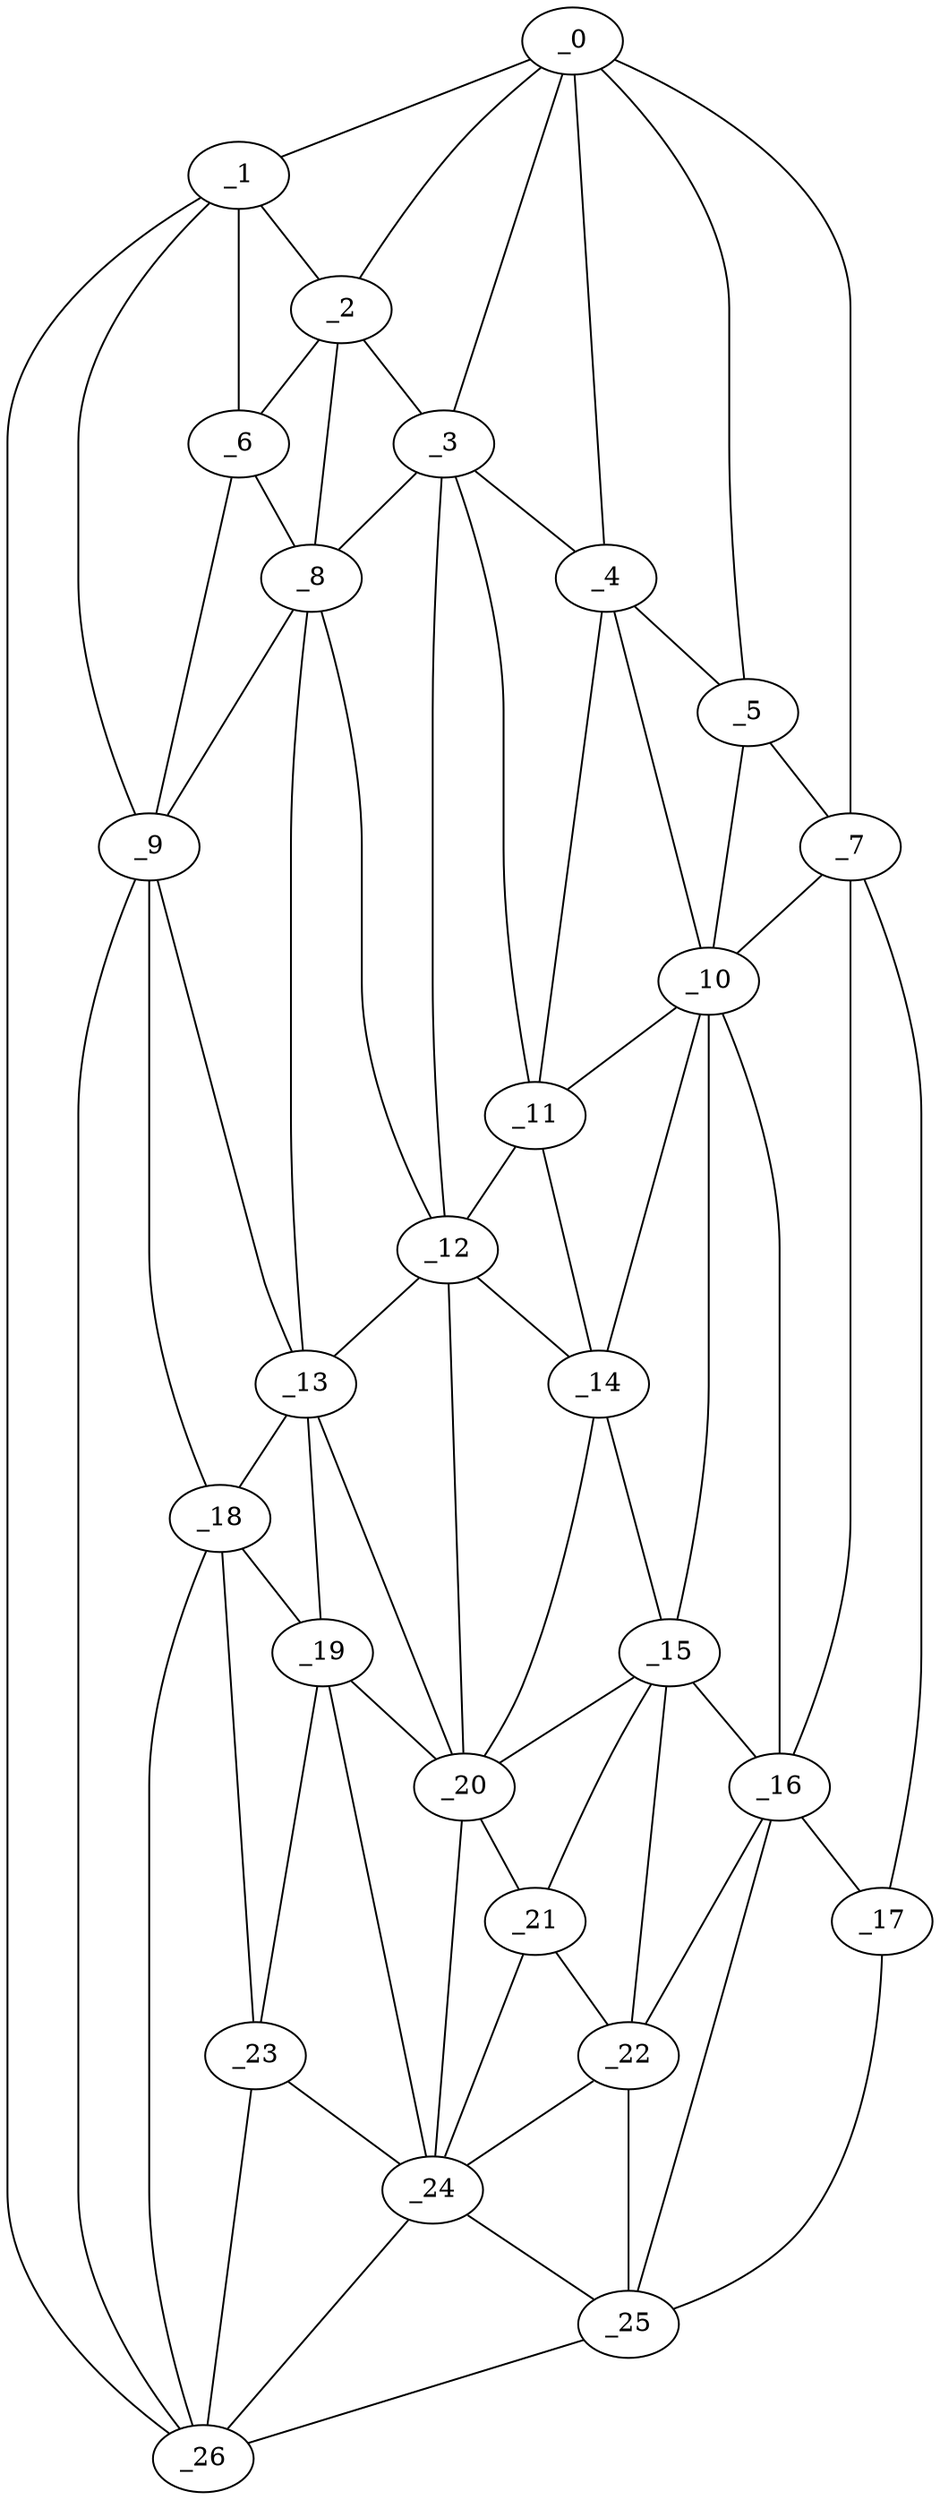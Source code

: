 graph "obj22__170.gxl" {
	_0	 [x=37,
		y=122];
	_1	 [x=40,
		y=10];
	_0 -- _1	 [valence=1];
	_2	 [x=45,
		y=70];
	_0 -- _2	 [valence=1];
	_3	 [x=45,
		y=83];
	_0 -- _3	 [valence=2];
	_4	 [x=45,
		y=92];
	_0 -- _4	 [valence=2];
	_5	 [x=45,
		y=102];
	_0 -- _5	 [valence=2];
	_7	 [x=56,
		y=126];
	_0 -- _7	 [valence=1];
	_1 -- _2	 [valence=1];
	_6	 [x=48,
		y=60];
	_1 -- _6	 [valence=1];
	_9	 [x=63,
		y=61];
	_1 -- _9	 [valence=2];
	_26	 [x=95,
		y=10];
	_1 -- _26	 [valence=1];
	_2 -- _3	 [valence=2];
	_2 -- _6	 [valence=2];
	_8	 [x=59,
		y=72];
	_2 -- _8	 [valence=1];
	_3 -- _4	 [valence=2];
	_3 -- _8	 [valence=2];
	_11	 [x=66,
		y=92];
	_3 -- _11	 [valence=1];
	_12	 [x=67,
		y=81];
	_3 -- _12	 [valence=1];
	_4 -- _5	 [valence=2];
	_10	 [x=65,
		y=103];
	_4 -- _10	 [valence=1];
	_4 -- _11	 [valence=2];
	_5 -- _7	 [valence=2];
	_5 -- _10	 [valence=2];
	_6 -- _8	 [valence=1];
	_6 -- _9	 [valence=2];
	_7 -- _10	 [valence=2];
	_16	 [x=77,
		y=110];
	_7 -- _16	 [valence=2];
	_17	 [x=77,
		y=124];
	_7 -- _17	 [valence=1];
	_8 -- _9	 [valence=1];
	_8 -- _12	 [valence=1];
	_13	 [x=71,
		y=76];
	_8 -- _13	 [valence=2];
	_9 -- _13	 [valence=2];
	_18	 [x=82,
		y=66];
	_9 -- _18	 [valence=2];
	_9 -- _26	 [valence=1];
	_10 -- _11	 [valence=1];
	_14	 [x=71,
		y=92];
	_10 -- _14	 [valence=2];
	_15	 [x=74,
		y=102];
	_10 -- _15	 [valence=2];
	_10 -- _16	 [valence=1];
	_11 -- _12	 [valence=2];
	_11 -- _14	 [valence=1];
	_12 -- _13	 [valence=2];
	_12 -- _14	 [valence=2];
	_20	 [x=83,
		y=89];
	_12 -- _20	 [valence=2];
	_13 -- _18	 [valence=1];
	_19	 [x=82,
		y=75];
	_13 -- _19	 [valence=1];
	_13 -- _20	 [valence=2];
	_14 -- _15	 [valence=2];
	_14 -- _20	 [valence=2];
	_15 -- _16	 [valence=1];
	_15 -- _20	 [valence=2];
	_21	 [x=90,
		y=99];
	_15 -- _21	 [valence=1];
	_22	 [x=90,
		y=105];
	_15 -- _22	 [valence=2];
	_16 -- _17	 [valence=2];
	_16 -- _22	 [valence=2];
	_25	 [x=91,
		y=121];
	_16 -- _25	 [valence=2];
	_17 -- _25	 [valence=1];
	_18 -- _19	 [valence=2];
	_23	 [x=91,
		y=67];
	_18 -- _23	 [valence=2];
	_18 -- _26	 [valence=2];
	_19 -- _20	 [valence=2];
	_19 -- _23	 [valence=2];
	_24	 [x=91,
		y=87];
	_19 -- _24	 [valence=2];
	_20 -- _21	 [valence=2];
	_20 -- _24	 [valence=1];
	_21 -- _22	 [valence=1];
	_21 -- _24	 [valence=2];
	_22 -- _24	 [valence=2];
	_22 -- _25	 [valence=2];
	_23 -- _24	 [valence=2];
	_23 -- _26	 [valence=2];
	_24 -- _25	 [valence=2];
	_24 -- _26	 [valence=2];
	_25 -- _26	 [valence=1];
}
